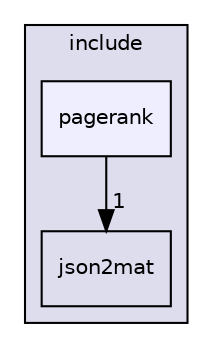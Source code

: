 digraph "include/pagerank" {
  compound=true
  node [ fontsize="10", fontname="Helvetica"];
  edge [ labelfontsize="10", labelfontname="Helvetica"];
  subgraph clusterdir_d44c64559bbebec7f509842c48db8b23 {
    graph [ bgcolor="#ddddee", pencolor="black", label="include" fontname="Helvetica", fontsize="10", URL="dir_d44c64559bbebec7f509842c48db8b23.html"]
  dir_a0299618b49a9d5a364bfd17779fcdfc [shape=box label="json2mat" URL="dir_a0299618b49a9d5a364bfd17779fcdfc.html"];
  dir_fcb4fb62a8205f74db446b6c4c1eb152 [shape=box, label="pagerank", style="filled", fillcolor="#eeeeff", pencolor="black", URL="dir_fcb4fb62a8205f74db446b6c4c1eb152.html"];
  }
  dir_fcb4fb62a8205f74db446b6c4c1eb152->dir_a0299618b49a9d5a364bfd17779fcdfc [headlabel="1", labeldistance=1.5 headhref="dir_000002_000001.html"];
}
